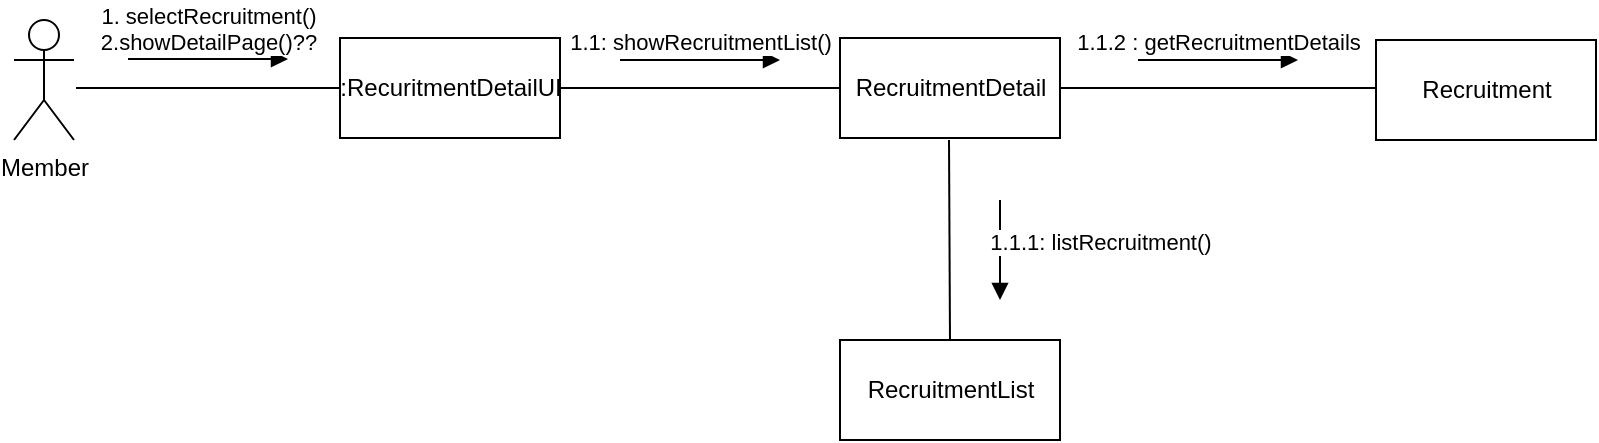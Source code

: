 <mxfile version="19.0.3" type="device"><diagram id="8Z5gYYbyoFlIuyBq0Jeh" name="페이지-1"><mxGraphModel dx="946" dy="617" grid="1" gridSize="10" guides="1" tooltips="1" connect="1" arrows="1" fold="1" page="1" pageScale="1" pageWidth="827" pageHeight="1169" math="0" shadow="0"><root><mxCell id="0"/><mxCell id="1" parent="0"/><mxCell id="CSxdSAIJ9Zss8eAmskAK-1" value="Member" style="shape=umlActor;verticalLabelPosition=bottom;verticalAlign=top;html=1;outlineConnect=0;" parent="1" vertex="1"><mxGeometry x="29" y="300" width="30" height="60" as="geometry"/></mxCell><mxCell id="hGY-5e3kUkvAfo8KExsG-1" value=":RecuritmentDetailUI" style="html=1;" parent="1" vertex="1"><mxGeometry x="192" y="309" width="110" height="50" as="geometry"/></mxCell><mxCell id="nSMDLCERVWTE-jb6J0O2-1" value="1. selectRecruitment()&lt;br&gt;2.showDetailPage()??" style="html=1;verticalAlign=bottom;endArrow=block;rounded=0;" parent="1" edge="1"><mxGeometry width="80" relative="1" as="geometry"><mxPoint x="86" y="319.5" as="sourcePoint"/><mxPoint x="166" y="319.5" as="targetPoint"/></mxGeometry></mxCell><mxCell id="nSMDLCERVWTE-jb6J0O2-2" value="" style="line;strokeWidth=1;fillColor=none;align=left;verticalAlign=middle;spacingTop=-1;spacingLeft=3;spacingRight=3;rotatable=0;labelPosition=right;points=[];portConstraint=eastwest;" parent="1" vertex="1"><mxGeometry x="60" y="330" width="132" height="8" as="geometry"/></mxCell><mxCell id="nSMDLCERVWTE-jb6J0O2-3" value="RecruitmentDetail" style="html=1;" parent="1" vertex="1"><mxGeometry x="442" y="309" width="110" height="50" as="geometry"/></mxCell><mxCell id="nSMDLCERVWTE-jb6J0O2-4" value="" style="line;strokeWidth=1;fillColor=none;align=left;verticalAlign=middle;spacingTop=-1;spacingLeft=3;spacingRight=3;rotatable=0;labelPosition=right;points=[];portConstraint=eastwest;" parent="1" vertex="1"><mxGeometry x="302" y="330" width="140" height="8" as="geometry"/></mxCell><mxCell id="nSMDLCERVWTE-jb6J0O2-5" value="RecruitmentList" style="html=1;" parent="1" vertex="1"><mxGeometry x="442" y="460" width="110" height="50" as="geometry"/></mxCell><mxCell id="nSMDLCERVWTE-jb6J0O2-6" value="Recruitment" style="html=1;" parent="1" vertex="1"><mxGeometry x="710" y="310" width="110" height="50" as="geometry"/></mxCell><mxCell id="nSMDLCERVWTE-jb6J0O2-7" value="1.1: showRecruitmentList()" style="html=1;verticalAlign=bottom;endArrow=block;rounded=0;" parent="1" edge="1"><mxGeometry width="80" relative="1" as="geometry"><mxPoint x="332" y="320" as="sourcePoint"/><mxPoint x="412" y="320" as="targetPoint"/></mxGeometry></mxCell><mxCell id="nSMDLCERVWTE-jb6J0O2-8" value="1.1.1: listRecruitment()" style="html=1;verticalAlign=bottom;endArrow=block;rounded=0;" parent="1" edge="1"><mxGeometry x="0.2" y="50" width="80" relative="1" as="geometry"><mxPoint x="522" y="390" as="sourcePoint"/><mxPoint x="522" y="440" as="targetPoint"/><mxPoint as="offset"/></mxGeometry></mxCell><mxCell id="nSMDLCERVWTE-jb6J0O2-10" value="" style="endArrow=none;html=1;rounded=0;exitX=0.5;exitY=0;exitDx=0;exitDy=0;" parent="1" source="nSMDLCERVWTE-jb6J0O2-5" edge="1"><mxGeometry width="50" height="50" relative="1" as="geometry"><mxPoint x="496.5" y="410" as="sourcePoint"/><mxPoint x="496.5" y="360" as="targetPoint"/></mxGeometry></mxCell><mxCell id="nSMDLCERVWTE-jb6J0O2-11" value="" style="line;strokeWidth=1;fillColor=none;align=left;verticalAlign=middle;spacingTop=-1;spacingLeft=3;spacingRight=3;rotatable=0;labelPosition=right;points=[];portConstraint=eastwest;" parent="1" vertex="1"><mxGeometry x="552" y="330" width="158" height="8" as="geometry"/></mxCell><mxCell id="nSMDLCERVWTE-jb6J0O2-12" value="1.1.2 : getRecruitmentDetails" style="html=1;verticalAlign=bottom;endArrow=block;rounded=0;" parent="1" edge="1"><mxGeometry width="80" relative="1" as="geometry"><mxPoint x="591" y="320" as="sourcePoint"/><mxPoint x="671" y="320" as="targetPoint"/><Array as="points"><mxPoint x="664" y="320"/></Array></mxGeometry></mxCell></root></mxGraphModel></diagram></mxfile>